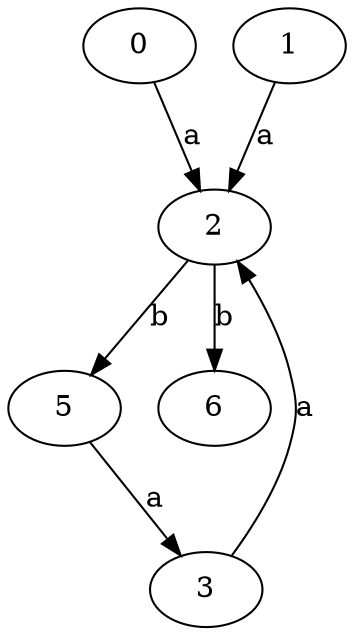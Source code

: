 strict digraph  {
2;
3;
0;
5;
1;
6;
2 -> 5  [label=b];
2 -> 6  [label=b];
3 -> 2  [label=a];
0 -> 2  [label=a];
5 -> 3  [label=a];
1 -> 2  [label=a];
}
